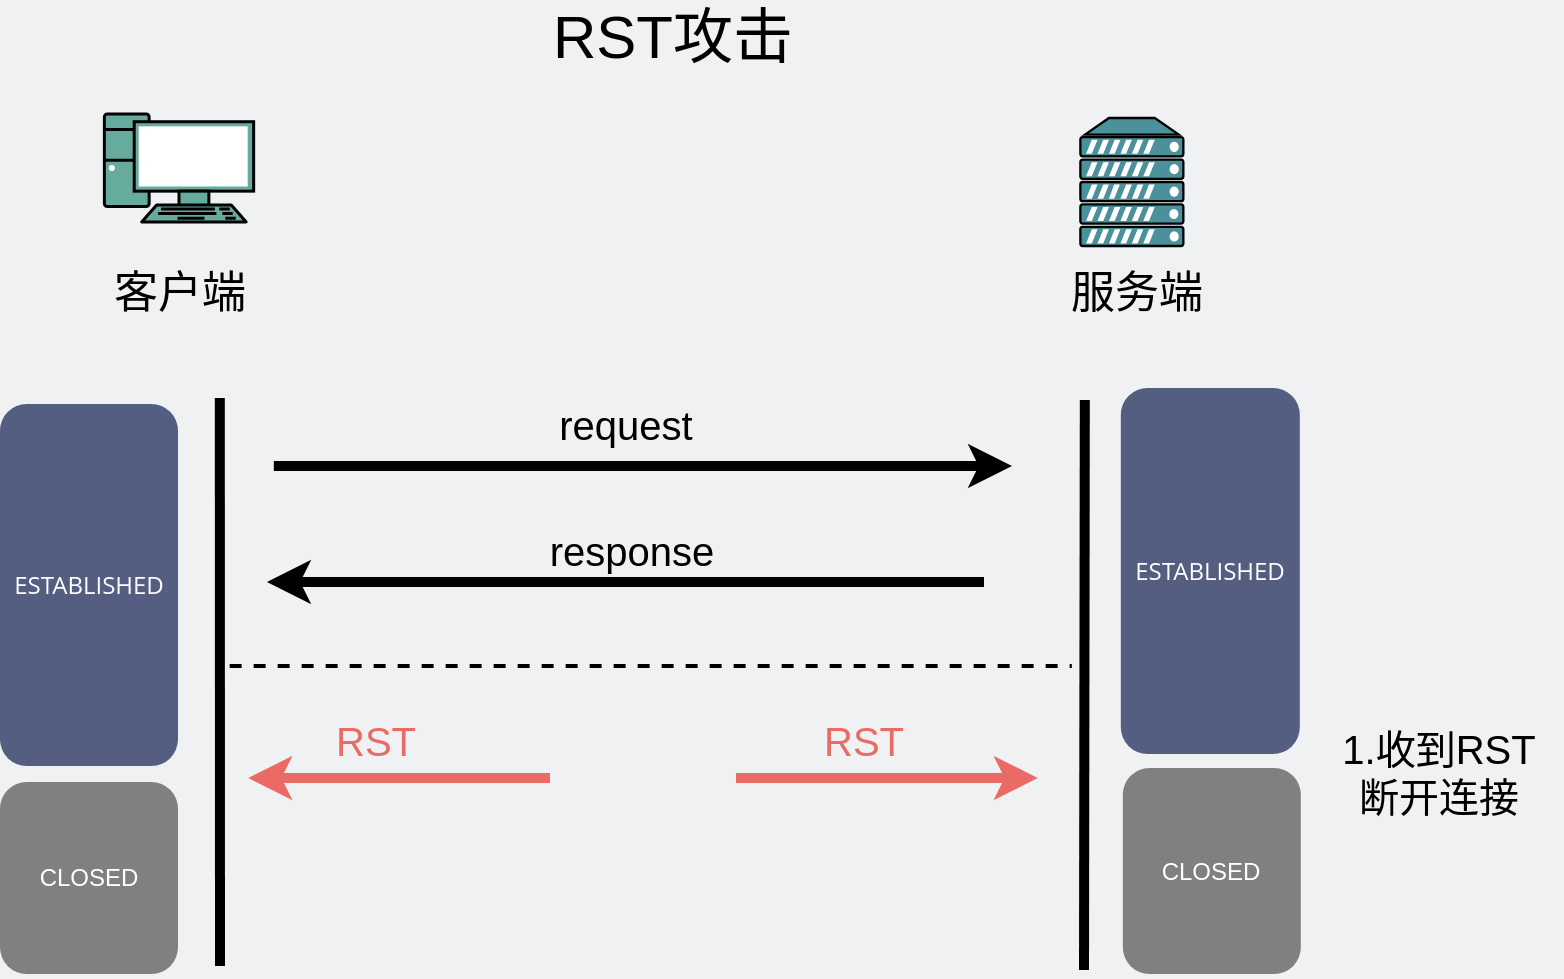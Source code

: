 <mxfile version="16.6.2" type="github"><diagram id="3228e29e-7158-1315-38df-8450db1d8a1d" name="Page-1"><mxGraphModel dx="1298" dy="156" grid="0" gridSize="10" guides="1" tooltips="1" connect="1" arrows="1" fold="1" page="1" pageScale="1" pageWidth="900" pageHeight="600" background="#EFF1F3" math="0" shadow="0"><root><mxCell id="0"/><mxCell id="1" parent="0"/><mxCell id="_KJd5dzx4qh3lxpyMWcO-2" value="" style="fontColor=#0066CC;verticalAlign=top;verticalLabelPosition=bottom;labelPosition=center;align=center;html=1;outlineConnect=0;gradientColor=none;gradientDirection=north;strokeWidth=2;shape=mxgraph.networks.pc;fillColor=#67AB9F;fontSize=30;" parent="1" vertex="1"><mxGeometry x="146.18" y="712" width="74.65" height="54" as="geometry"/></mxCell><mxCell id="T-5VQnCJckOgUX1Wp16H-28" value="客户端" style="text;html=1;strokeColor=none;fillColor=none;align=center;verticalAlign=middle;whiteSpace=wrap;rounded=0;fontSize=22;" parent="1" vertex="1"><mxGeometry x="139.55" y="792" width="87.91" height="20" as="geometry"/></mxCell><mxCell id="aH1-eks404bDhsACtXEq-2" value="" style="fontColor=#0066CC;verticalAlign=top;verticalLabelPosition=bottom;labelPosition=center;align=center;html=1;outlineConnect=0;gradientColor=none;gradientDirection=north;strokeWidth=2;shape=mxgraph.networks.server;fillColor=#4A919B;" parent="1" vertex="1"><mxGeometry x="634.18" y="714" width="51.5" height="64" as="geometry"/></mxCell><mxCell id="aH1-eks404bDhsACtXEq-3" value="服务端" style="text;html=1;strokeColor=none;fillColor=none;align=center;verticalAlign=middle;whiteSpace=wrap;rounded=0;fontSize=22;" parent="1" vertex="1"><mxGeometry x="573.18" y="792" width="179" height="20" as="geometry"/></mxCell><mxCell id="aH1-eks404bDhsACtXEq-4" value="&lt;font style=&quot;font-size: 30px&quot;&gt;RST攻击&lt;/font&gt;" style="text;html=1;strokeColor=none;fillColor=none;align=center;verticalAlign=middle;whiteSpace=wrap;rounded=0;" parent="1" vertex="1"><mxGeometry x="232.91" y="659" width="395" height="28" as="geometry"/></mxCell><mxCell id="aH1-eks404bDhsACtXEq-7" value="" style="endArrow=none;html=1;strokeWidth=5;" parent="1" edge="1"><mxGeometry width="50" height="50" relative="1" as="geometry"><mxPoint x="204" y="1138" as="sourcePoint"/><mxPoint x="203.91" y="854" as="targetPoint"/></mxGeometry></mxCell><mxCell id="aH1-eks404bDhsACtXEq-17" value="&lt;span style=&quot;font-family: &amp;quot;open sans&amp;quot; , &amp;quot;clear sans&amp;quot; , &amp;quot;helvetica neue&amp;quot; , &amp;quot;helvetica&amp;quot; , &amp;quot;arial&amp;quot; , sans-serif&quot;&gt;&lt;font style=&quot;font-size: 12px&quot;&gt;ESTABLISHED&lt;/font&gt;&lt;/span&gt;" style="rounded=1;whiteSpace=wrap;html=1;dashed=1;strokeWidth=3;strokeColor=none;fillColor=#535E80;fontColor=#FFFFFF;" parent="1" vertex="1"><mxGeometry x="654.41" y="849" width="89.5" height="183" as="geometry"/></mxCell><mxCell id="YXoqQ_mGJv7HDvLP6CB5-1" value="" style="endArrow=none;html=1;strokeWidth=5;" parent="1" edge="1"><mxGeometry width="50" height="50" relative="1" as="geometry"><mxPoint x="636" y="1140" as="sourcePoint"/><mxPoint x="636.41" y="855" as="targetPoint"/></mxGeometry></mxCell><mxCell id="CZwPZS3a3ZRwMsVz8uld-6" value="&lt;font color=&quot;#ffffff&quot;&gt;CLOSED&lt;/font&gt;" style="rounded=1;whiteSpace=wrap;html=1;strokeWidth=3;strokeColor=none;fillColor=#808080;" parent="1" vertex="1"><mxGeometry x="655.41" y="1039" width="89" height="103" as="geometry"/></mxCell><mxCell id="620c4s5pLBTuJ2dwkKwi-3" value="&lt;span style=&quot;font-family: &amp;#34;open sans&amp;#34; , &amp;#34;clear sans&amp;#34; , &amp;#34;helvetica neue&amp;#34; , &amp;#34;helvetica&amp;#34; , &amp;#34;arial&amp;#34; , sans-serif&quot;&gt;&lt;font style=&quot;font-size: 12px&quot;&gt;ESTABLISHED&lt;br&gt;&lt;/font&gt;&lt;/span&gt;" style="rounded=1;whiteSpace=wrap;html=1;dashed=1;strokeWidth=3;fillColor=#535E80;strokeColor=none;fontColor=#FFFFFF;" parent="1" vertex="1"><mxGeometry x="94" y="857" width="89" height="181" as="geometry"/></mxCell><mxCell id="RZoSx3gHirty8Vm16f_1-17" value="&lt;font style=&quot;font-size: 20px&quot;&gt;1.收到RST&lt;br&gt;断开连接&lt;/font&gt;" style="text;html=1;strokeColor=none;fillColor=none;align=center;verticalAlign=middle;whiteSpace=wrap;rounded=0;" parent="1" vertex="1"><mxGeometry x="752.18" y="1024" width="122.73" height="33" as="geometry"/></mxCell><mxCell id="GUUlcHjoklqDYzLI_npm-5" value="" style="endArrow=classic;html=1;strokeWidth=5;fontSize=20;" parent="1" edge="1"><mxGeometry width="50" height="50" relative="1" as="geometry"><mxPoint x="230.91" y="888" as="sourcePoint"/><mxPoint x="600" y="888" as="targetPoint"/></mxGeometry></mxCell><mxCell id="GUUlcHjoklqDYzLI_npm-6" value="&lt;span style=&quot;font-size: 20px&quot;&gt;request&lt;/span&gt;" style="text;html=1;strokeColor=none;fillColor=none;align=center;verticalAlign=middle;whiteSpace=wrap;rounded=0;" parent="1" vertex="1"><mxGeometry x="341" y="857" width="132" height="20" as="geometry"/></mxCell><mxCell id="GUUlcHjoklqDYzLI_npm-8" value="" style="endArrow=none;html=1;strokeWidth=5;startArrow=classic;startFill=1;endFill=0;fontColor=#4A919B;" parent="1" edge="1"><mxGeometry width="50" height="50" relative="1" as="geometry"><mxPoint x="227.46" y="946" as="sourcePoint"/><mxPoint x="586" y="946" as="targetPoint"/></mxGeometry></mxCell><mxCell id="GUUlcHjoklqDYzLI_npm-9" value="&lt;span style=&quot;font-size: 20px&quot;&gt;response&lt;/span&gt;" style="text;html=1;strokeColor=none;fillColor=none;align=center;verticalAlign=middle;whiteSpace=wrap;rounded=0;" parent="1" vertex="1"><mxGeometry x="344" y="920" width="132" height="20" as="geometry"/></mxCell><mxCell id="GUUlcHjoklqDYzLI_npm-12" value="" style="endArrow=classic;html=1;strokeWidth=5;fontSize=20;strokeColor=#EA6B66;" parent="1" edge="1"><mxGeometry width="50" height="50" relative="1" as="geometry"><mxPoint x="462" y="1044" as="sourcePoint"/><mxPoint x="612.91" y="1044" as="targetPoint"/></mxGeometry></mxCell><mxCell id="GUUlcHjoklqDYzLI_npm-13" value="&lt;span style=&quot;font-size: 20px&quot;&gt;RST&lt;/span&gt;" style="text;html=1;strokeColor=none;fillColor=none;align=center;verticalAlign=middle;whiteSpace=wrap;rounded=0;fontColor=#EA6B66;" parent="1" vertex="1"><mxGeometry x="459.91" y="1015" width="132" height="20" as="geometry"/></mxCell><mxCell id="GUUlcHjoklqDYzLI_npm-14" value="" style="endArrow=none;dashed=1;html=1;strokeColor=#000000;strokeWidth=2;" parent="1" edge="1"><mxGeometry width="50" height="50" relative="1" as="geometry"><mxPoint x="208.82" y="988" as="sourcePoint"/><mxPoint x="629.91" y="988" as="targetPoint"/></mxGeometry></mxCell><mxCell id="hkmrn2H8-qqbyLzVjpS6-4" value="" style="shape=image;html=1;verticalAlign=top;verticalLabelPosition=bottom;labelBackgroundColor=#ffffff;imageAspect=0;aspect=fixed;image=https://cdn0.iconfinder.com/data/icons/kameleon-free-pack-rounded/110/Hacker-128.png" parent="1" vertex="1"><mxGeometry x="381" y="1006" width="69" height="69" as="geometry"/></mxCell><mxCell id="nVzr0yYeY1ZtdevQxGAQ-1" value="" style="endArrow=none;html=1;strokeWidth=5;fontSize=20;strokeColor=#EA6B66;startArrow=classic;startFill=1;endFill=0;" parent="1" edge="1"><mxGeometry width="50" height="50" relative="1" as="geometry"><mxPoint x="218.09" y="1044" as="sourcePoint"/><mxPoint x="369.0" y="1044" as="targetPoint"/></mxGeometry></mxCell><mxCell id="nVzr0yYeY1ZtdevQxGAQ-2" value="&lt;span style=&quot;font-size: 20px&quot;&gt;RST&lt;/span&gt;" style="text;html=1;strokeColor=none;fillColor=none;align=center;verticalAlign=middle;whiteSpace=wrap;rounded=0;fontColor=#EA6B66;" parent="1" vertex="1"><mxGeometry x="216.0" y="1015" width="132" height="20" as="geometry"/></mxCell><mxCell id="nVzr0yYeY1ZtdevQxGAQ-3" value="&lt;font color=&quot;#ffffff&quot;&gt;CLOSED&lt;/font&gt;" style="rounded=1;whiteSpace=wrap;html=1;strokeWidth=3;strokeColor=none;fillColor=#808080;" parent="1" vertex="1"><mxGeometry x="94" y="1046" width="89" height="96" as="geometry"/></mxCell></root></mxGraphModel></diagram></mxfile>